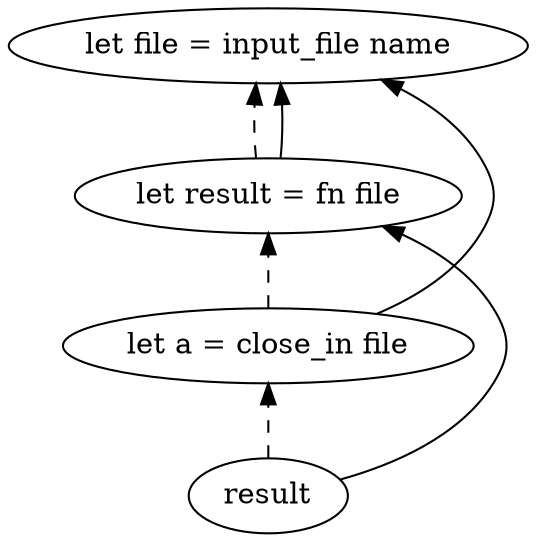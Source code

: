 digraph G {
  rankdir = "BT";
  clusterrank = "local";
  ordering = "in";

  file[label="let file = input_file name"];

  result[label="let result = fn file"];
  result -> file[style=dashed];
  result -> file;

  a[label="let a = close_in file"];
  a -> result[style=dashed];
  a -> file;

  b[label="result"];
  b -> result;
  b -> a[weight=2,style=dashed];
}
